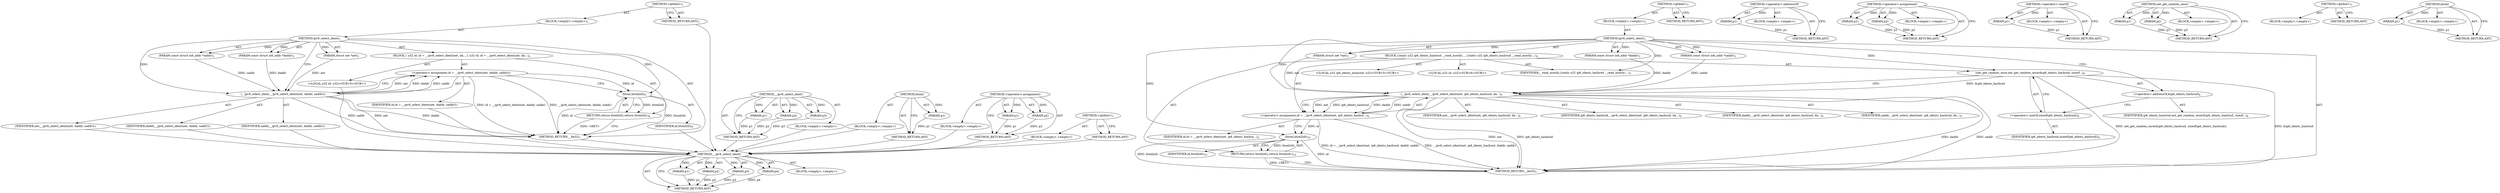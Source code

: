 digraph "&lt;global&gt;" {
vulnerable_72 [label=<(METHOD,__ipv6_select_ident)>];
vulnerable_73 [label=<(PARAM,p1)>];
vulnerable_74 [label=<(PARAM,p2)>];
vulnerable_75 [label=<(PARAM,p3)>];
vulnerable_76 [label=<(PARAM,p4)>];
vulnerable_77 [label=<(BLOCK,&lt;empty&gt;,&lt;empty&gt;)>];
vulnerable_78 [label=<(METHOD_RETURN,ANY)>];
vulnerable_6 [label=<(METHOD,&lt;global&gt;)<SUB>1</SUB>>];
vulnerable_7 [label=<(BLOCK,&lt;empty&gt;,&lt;empty&gt;)<SUB>1</SUB>>];
vulnerable_8 [label=<(METHOD,ipv6_select_ident)<SUB>1</SUB>>];
vulnerable_9 [label=<(PARAM,struct net *net)<SUB>1</SUB>>];
vulnerable_10 [label=<(PARAM,const struct in6_addr *daddr)<SUB>2</SUB>>];
vulnerable_11 [label=<(PARAM,const struct in6_addr *saddr)<SUB>3</SUB>>];
vulnerable_12 [label=<(BLOCK,{
	static u32 ip6_idents_hashrnd __read_mostly;...,{
	static u32 ip6_idents_hashrnd __read_mostly;...)<SUB>4</SUB>>];
vulnerable_13 [label="<(LOCAL,u32 ip6_idents_hashrnd: u32)<SUB>5</SUB>>"];
vulnerable_14 [label=<(IDENTIFIER,__read_mostly,{
	static u32 ip6_idents_hashrnd __read_mostly;...)<SUB>5</SUB>>];
vulnerable_15 [label="<(LOCAL,u32 id: u32)<SUB>6</SUB>>"];
vulnerable_16 [label=<(net_get_random_once,net_get_random_once(&amp;ip6_idents_hashrnd, sizeof...)<SUB>8</SUB>>];
vulnerable_17 [label=<(&lt;operator&gt;.addressOf,&amp;ip6_idents_hashrnd)<SUB>8</SUB>>];
vulnerable_18 [label=<(IDENTIFIER,ip6_idents_hashrnd,net_get_random_once(&amp;ip6_idents_hashrnd, sizeof...)<SUB>8</SUB>>];
vulnerable_19 [label=<(&lt;operator&gt;.sizeOf,sizeof(ip6_idents_hashrnd))<SUB>8</SUB>>];
vulnerable_20 [label=<(IDENTIFIER,ip6_idents_hashrnd,sizeof(ip6_idents_hashrnd))<SUB>8</SUB>>];
vulnerable_21 [label=<(&lt;operator&gt;.assignment,id = __ipv6_select_ident(net, ip6_idents_hashrn...)<SUB>9</SUB>>];
vulnerable_22 [label=<(IDENTIFIER,id,id = __ipv6_select_ident(net, ip6_idents_hashrn...)<SUB>9</SUB>>];
vulnerable_23 [label=<(__ipv6_select_ident,__ipv6_select_ident(net, ip6_idents_hashrnd, da...)<SUB>9</SUB>>];
vulnerable_24 [label=<(IDENTIFIER,net,__ipv6_select_ident(net, ip6_idents_hashrnd, da...)<SUB>9</SUB>>];
vulnerable_25 [label=<(IDENTIFIER,ip6_idents_hashrnd,__ipv6_select_ident(net, ip6_idents_hashrnd, da...)<SUB>9</SUB>>];
vulnerable_26 [label=<(IDENTIFIER,daddr,__ipv6_select_ident(net, ip6_idents_hashrnd, da...)<SUB>9</SUB>>];
vulnerable_27 [label=<(IDENTIFIER,saddr,__ipv6_select_ident(net, ip6_idents_hashrnd, da...)<SUB>9</SUB>>];
vulnerable_28 [label=<(RETURN,return htonl(id);,return htonl(id);)<SUB>10</SUB>>];
vulnerable_29 [label=<(htonl,htonl(id))<SUB>10</SUB>>];
vulnerable_30 [label=<(IDENTIFIER,id,htonl(id))<SUB>10</SUB>>];
vulnerable_31 [label=<(METHOD_RETURN,__be32)<SUB>1</SUB>>];
vulnerable_33 [label=<(METHOD_RETURN,ANY)<SUB>1</SUB>>];
vulnerable_59 [label=<(METHOD,&lt;operator&gt;.addressOf)>];
vulnerable_60 [label=<(PARAM,p1)>];
vulnerable_61 [label=<(BLOCK,&lt;empty&gt;,&lt;empty&gt;)>];
vulnerable_62 [label=<(METHOD_RETURN,ANY)>];
vulnerable_67 [label=<(METHOD,&lt;operator&gt;.assignment)>];
vulnerable_68 [label=<(PARAM,p1)>];
vulnerable_69 [label=<(PARAM,p2)>];
vulnerable_70 [label=<(BLOCK,&lt;empty&gt;,&lt;empty&gt;)>];
vulnerable_71 [label=<(METHOD_RETURN,ANY)>];
vulnerable_63 [label=<(METHOD,&lt;operator&gt;.sizeOf)>];
vulnerable_64 [label=<(PARAM,p1)>];
vulnerable_65 [label=<(BLOCK,&lt;empty&gt;,&lt;empty&gt;)>];
vulnerable_66 [label=<(METHOD_RETURN,ANY)>];
vulnerable_54 [label=<(METHOD,net_get_random_once)>];
vulnerable_55 [label=<(PARAM,p1)>];
vulnerable_56 [label=<(PARAM,p2)>];
vulnerable_57 [label=<(BLOCK,&lt;empty&gt;,&lt;empty&gt;)>];
vulnerable_58 [label=<(METHOD_RETURN,ANY)>];
vulnerable_48 [label=<(METHOD,&lt;global&gt;)<SUB>1</SUB>>];
vulnerable_49 [label=<(BLOCK,&lt;empty&gt;,&lt;empty&gt;)>];
vulnerable_50 [label=<(METHOD_RETURN,ANY)>];
vulnerable_79 [label=<(METHOD,htonl)>];
vulnerable_80 [label=<(PARAM,p1)>];
vulnerable_81 [label=<(BLOCK,&lt;empty&gt;,&lt;empty&gt;)>];
vulnerable_82 [label=<(METHOD_RETURN,ANY)>];
fixed_6 [label=<(METHOD,&lt;global&gt;)<SUB>1</SUB>>];
fixed_7 [label=<(BLOCK,&lt;empty&gt;,&lt;empty&gt;)<SUB>1</SUB>>];
fixed_8 [label=<(METHOD,ipv6_select_ident)<SUB>1</SUB>>];
fixed_9 [label=<(PARAM,struct net *net)<SUB>1</SUB>>];
fixed_10 [label=<(PARAM,const struct in6_addr *daddr)<SUB>2</SUB>>];
fixed_11 [label=<(PARAM,const struct in6_addr *saddr)<SUB>3</SUB>>];
fixed_12 [label=<(BLOCK,{
 	u32 id;
 
	id = __ipv6_select_ident(net, da...,{
 	u32 id;
 
	id = __ipv6_select_ident(net, da...)<SUB>4</SUB>>];
fixed_13 [label="<(LOCAL,u32 id: u32)<SUB>5</SUB>>"];
fixed_14 [label=<(&lt;operator&gt;.assignment,id = __ipv6_select_ident(net, daddr, saddr))<SUB>7</SUB>>];
fixed_15 [label=<(IDENTIFIER,id,id = __ipv6_select_ident(net, daddr, saddr))<SUB>7</SUB>>];
fixed_16 [label=<(__ipv6_select_ident,__ipv6_select_ident(net, daddr, saddr))<SUB>7</SUB>>];
fixed_17 [label=<(IDENTIFIER,net,__ipv6_select_ident(net, daddr, saddr))<SUB>7</SUB>>];
fixed_18 [label=<(IDENTIFIER,daddr,__ipv6_select_ident(net, daddr, saddr))<SUB>7</SUB>>];
fixed_19 [label=<(IDENTIFIER,saddr,__ipv6_select_ident(net, daddr, saddr))<SUB>7</SUB>>];
fixed_20 [label=<(RETURN,return htonl(id);,return htonl(id);)<SUB>8</SUB>>];
fixed_21 [label=<(htonl,htonl(id))<SUB>8</SUB>>];
fixed_22 [label=<(IDENTIFIER,id,htonl(id))<SUB>8</SUB>>];
fixed_23 [label=<(METHOD_RETURN,__be32)<SUB>1</SUB>>];
fixed_25 [label=<(METHOD_RETURN,ANY)<SUB>1</SUB>>];
fixed_51 [label=<(METHOD,__ipv6_select_ident)>];
fixed_52 [label=<(PARAM,p1)>];
fixed_53 [label=<(PARAM,p2)>];
fixed_54 [label=<(PARAM,p3)>];
fixed_55 [label=<(BLOCK,&lt;empty&gt;,&lt;empty&gt;)>];
fixed_56 [label=<(METHOD_RETURN,ANY)>];
fixed_57 [label=<(METHOD,htonl)>];
fixed_58 [label=<(PARAM,p1)>];
fixed_59 [label=<(BLOCK,&lt;empty&gt;,&lt;empty&gt;)>];
fixed_60 [label=<(METHOD_RETURN,ANY)>];
fixed_46 [label=<(METHOD,&lt;operator&gt;.assignment)>];
fixed_47 [label=<(PARAM,p1)>];
fixed_48 [label=<(PARAM,p2)>];
fixed_49 [label=<(BLOCK,&lt;empty&gt;,&lt;empty&gt;)>];
fixed_50 [label=<(METHOD_RETURN,ANY)>];
fixed_40 [label=<(METHOD,&lt;global&gt;)<SUB>1</SUB>>];
fixed_41 [label=<(BLOCK,&lt;empty&gt;,&lt;empty&gt;)>];
fixed_42 [label=<(METHOD_RETURN,ANY)>];
vulnerable_72 -> vulnerable_73  [key=0, label="AST: "];
vulnerable_72 -> vulnerable_73  [key=1, label="DDG: "];
vulnerable_72 -> vulnerable_77  [key=0, label="AST: "];
vulnerable_72 -> vulnerable_74  [key=0, label="AST: "];
vulnerable_72 -> vulnerable_74  [key=1, label="DDG: "];
vulnerable_72 -> vulnerable_78  [key=0, label="AST: "];
vulnerable_72 -> vulnerable_78  [key=1, label="CFG: "];
vulnerable_72 -> vulnerable_75  [key=0, label="AST: "];
vulnerable_72 -> vulnerable_75  [key=1, label="DDG: "];
vulnerable_72 -> vulnerable_76  [key=0, label="AST: "];
vulnerable_72 -> vulnerable_76  [key=1, label="DDG: "];
vulnerable_73 -> vulnerable_78  [key=0, label="DDG: p1"];
vulnerable_74 -> vulnerable_78  [key=0, label="DDG: p2"];
vulnerable_75 -> vulnerable_78  [key=0, label="DDG: p3"];
vulnerable_76 -> vulnerable_78  [key=0, label="DDG: p4"];
vulnerable_6 -> vulnerable_7  [key=0, label="AST: "];
vulnerable_6 -> vulnerable_33  [key=0, label="AST: "];
vulnerable_6 -> vulnerable_33  [key=1, label="CFG: "];
vulnerable_7 -> vulnerable_8  [key=0, label="AST: "];
vulnerable_8 -> vulnerable_9  [key=0, label="AST: "];
vulnerable_8 -> vulnerable_9  [key=1, label="DDG: "];
vulnerable_8 -> vulnerable_10  [key=0, label="AST: "];
vulnerable_8 -> vulnerable_10  [key=1, label="DDG: "];
vulnerable_8 -> vulnerable_11  [key=0, label="AST: "];
vulnerable_8 -> vulnerable_11  [key=1, label="DDG: "];
vulnerable_8 -> vulnerable_12  [key=0, label="AST: "];
vulnerable_8 -> vulnerable_31  [key=0, label="AST: "];
vulnerable_8 -> vulnerable_17  [key=0, label="CFG: "];
vulnerable_8 -> vulnerable_14  [key=0, label="DDG: "];
vulnerable_8 -> vulnerable_16  [key=0, label="DDG: "];
vulnerable_8 -> vulnerable_23  [key=0, label="DDG: "];
vulnerable_8 -> vulnerable_29  [key=0, label="DDG: "];
vulnerable_9 -> vulnerable_23  [key=0, label="DDG: net"];
vulnerable_10 -> vulnerable_23  [key=0, label="DDG: daddr"];
vulnerable_11 -> vulnerable_23  [key=0, label="DDG: saddr"];
vulnerable_12 -> vulnerable_13  [key=0, label="AST: "];
vulnerable_12 -> vulnerable_14  [key=0, label="AST: "];
vulnerable_12 -> vulnerable_15  [key=0, label="AST: "];
vulnerable_12 -> vulnerable_16  [key=0, label="AST: "];
vulnerable_12 -> vulnerable_21  [key=0, label="AST: "];
vulnerable_12 -> vulnerable_28  [key=0, label="AST: "];
vulnerable_16 -> vulnerable_17  [key=0, label="AST: "];
vulnerable_16 -> vulnerable_19  [key=0, label="AST: "];
vulnerable_16 -> vulnerable_23  [key=0, label="CFG: "];
vulnerable_16 -> vulnerable_23  [key=1, label="DDG: &amp;ip6_idents_hashrnd"];
vulnerable_16 -> vulnerable_31  [key=0, label="DDG: &amp;ip6_idents_hashrnd"];
vulnerable_16 -> vulnerable_31  [key=1, label="DDG: net_get_random_once(&amp;ip6_idents_hashrnd, sizeof(ip6_idents_hashrnd))"];
vulnerable_17 -> vulnerable_18  [key=0, label="AST: "];
vulnerable_17 -> vulnerable_19  [key=0, label="CFG: "];
vulnerable_19 -> vulnerable_20  [key=0, label="AST: "];
vulnerable_19 -> vulnerable_16  [key=0, label="CFG: "];
vulnerable_21 -> vulnerable_22  [key=0, label="AST: "];
vulnerable_21 -> vulnerable_23  [key=0, label="AST: "];
vulnerable_21 -> vulnerable_29  [key=0, label="CFG: "];
vulnerable_21 -> vulnerable_29  [key=1, label="DDG: id"];
vulnerable_21 -> vulnerable_31  [key=0, label="DDG: __ipv6_select_ident(net, ip6_idents_hashrnd, daddr, saddr)"];
vulnerable_21 -> vulnerable_31  [key=1, label="DDG: id = __ipv6_select_ident(net, ip6_idents_hashrnd, daddr, saddr)"];
vulnerable_23 -> vulnerable_24  [key=0, label="AST: "];
vulnerable_23 -> vulnerable_25  [key=0, label="AST: "];
vulnerable_23 -> vulnerable_26  [key=0, label="AST: "];
vulnerable_23 -> vulnerable_27  [key=0, label="AST: "];
vulnerable_23 -> vulnerable_21  [key=0, label="CFG: "];
vulnerable_23 -> vulnerable_21  [key=1, label="DDG: net"];
vulnerable_23 -> vulnerable_21  [key=2, label="DDG: ip6_idents_hashrnd"];
vulnerable_23 -> vulnerable_21  [key=3, label="DDG: daddr"];
vulnerable_23 -> vulnerable_21  [key=4, label="DDG: saddr"];
vulnerable_23 -> vulnerable_31  [key=0, label="DDG: net"];
vulnerable_23 -> vulnerable_31  [key=1, label="DDG: ip6_idents_hashrnd"];
vulnerable_23 -> vulnerable_31  [key=2, label="DDG: daddr"];
vulnerable_23 -> vulnerable_31  [key=3, label="DDG: saddr"];
vulnerable_28 -> vulnerable_29  [key=0, label="AST: "];
vulnerable_28 -> vulnerable_31  [key=0, label="CFG: "];
vulnerable_28 -> vulnerable_31  [key=1, label="DDG: &lt;RET&gt;"];
vulnerable_29 -> vulnerable_30  [key=0, label="AST: "];
vulnerable_29 -> vulnerable_28  [key=0, label="CFG: "];
vulnerable_29 -> vulnerable_28  [key=1, label="DDG: htonl(id)"];
vulnerable_29 -> vulnerable_31  [key=0, label="DDG: id"];
vulnerable_29 -> vulnerable_31  [key=1, label="DDG: htonl(id)"];
vulnerable_59 -> vulnerable_60  [key=0, label="AST: "];
vulnerable_59 -> vulnerable_60  [key=1, label="DDG: "];
vulnerable_59 -> vulnerable_61  [key=0, label="AST: "];
vulnerable_59 -> vulnerable_62  [key=0, label="AST: "];
vulnerable_59 -> vulnerable_62  [key=1, label="CFG: "];
vulnerable_60 -> vulnerable_62  [key=0, label="DDG: p1"];
vulnerable_67 -> vulnerable_68  [key=0, label="AST: "];
vulnerable_67 -> vulnerable_68  [key=1, label="DDG: "];
vulnerable_67 -> vulnerable_70  [key=0, label="AST: "];
vulnerable_67 -> vulnerable_69  [key=0, label="AST: "];
vulnerable_67 -> vulnerable_69  [key=1, label="DDG: "];
vulnerable_67 -> vulnerable_71  [key=0, label="AST: "];
vulnerable_67 -> vulnerable_71  [key=1, label="CFG: "];
vulnerable_68 -> vulnerable_71  [key=0, label="DDG: p1"];
vulnerable_69 -> vulnerable_71  [key=0, label="DDG: p2"];
vulnerable_63 -> vulnerable_64  [key=0, label="AST: "];
vulnerable_63 -> vulnerable_64  [key=1, label="DDG: "];
vulnerable_63 -> vulnerable_65  [key=0, label="AST: "];
vulnerable_63 -> vulnerable_66  [key=0, label="AST: "];
vulnerable_63 -> vulnerable_66  [key=1, label="CFG: "];
vulnerable_64 -> vulnerable_66  [key=0, label="DDG: p1"];
vulnerable_54 -> vulnerable_55  [key=0, label="AST: "];
vulnerable_54 -> vulnerable_55  [key=1, label="DDG: "];
vulnerable_54 -> vulnerable_57  [key=0, label="AST: "];
vulnerable_54 -> vulnerable_56  [key=0, label="AST: "];
vulnerable_54 -> vulnerable_56  [key=1, label="DDG: "];
vulnerable_54 -> vulnerable_58  [key=0, label="AST: "];
vulnerable_54 -> vulnerable_58  [key=1, label="CFG: "];
vulnerable_55 -> vulnerable_58  [key=0, label="DDG: p1"];
vulnerable_56 -> vulnerable_58  [key=0, label="DDG: p2"];
vulnerable_48 -> vulnerable_49  [key=0, label="AST: "];
vulnerable_48 -> vulnerable_50  [key=0, label="AST: "];
vulnerable_48 -> vulnerable_50  [key=1, label="CFG: "];
vulnerable_79 -> vulnerable_80  [key=0, label="AST: "];
vulnerable_79 -> vulnerable_80  [key=1, label="DDG: "];
vulnerable_79 -> vulnerable_81  [key=0, label="AST: "];
vulnerable_79 -> vulnerable_82  [key=0, label="AST: "];
vulnerable_79 -> vulnerable_82  [key=1, label="CFG: "];
vulnerable_80 -> vulnerable_82  [key=0, label="DDG: p1"];
fixed_6 -> fixed_7  [key=0, label="AST: "];
fixed_6 -> fixed_25  [key=0, label="AST: "];
fixed_6 -> fixed_25  [key=1, label="CFG: "];
fixed_7 -> fixed_8  [key=0, label="AST: "];
fixed_8 -> fixed_9  [key=0, label="AST: "];
fixed_8 -> fixed_9  [key=1, label="DDG: "];
fixed_8 -> fixed_10  [key=0, label="AST: "];
fixed_8 -> fixed_10  [key=1, label="DDG: "];
fixed_8 -> fixed_11  [key=0, label="AST: "];
fixed_8 -> fixed_11  [key=1, label="DDG: "];
fixed_8 -> fixed_12  [key=0, label="AST: "];
fixed_8 -> fixed_23  [key=0, label="AST: "];
fixed_8 -> fixed_16  [key=0, label="CFG: "];
fixed_8 -> fixed_16  [key=1, label="DDG: "];
fixed_8 -> fixed_21  [key=0, label="DDG: "];
fixed_9 -> fixed_16  [key=0, label="DDG: net"];
fixed_10 -> fixed_16  [key=0, label="DDG: daddr"];
fixed_11 -> fixed_16  [key=0, label="DDG: saddr"];
fixed_12 -> fixed_13  [key=0, label="AST: "];
fixed_12 -> fixed_14  [key=0, label="AST: "];
fixed_12 -> fixed_20  [key=0, label="AST: "];
fixed_13 -> vulnerable_72  [key=0];
fixed_14 -> fixed_15  [key=0, label="AST: "];
fixed_14 -> fixed_16  [key=0, label="AST: "];
fixed_14 -> fixed_21  [key=0, label="CFG: "];
fixed_14 -> fixed_21  [key=1, label="DDG: id"];
fixed_14 -> fixed_23  [key=0, label="DDG: __ipv6_select_ident(net, daddr, saddr)"];
fixed_14 -> fixed_23  [key=1, label="DDG: id = __ipv6_select_ident(net, daddr, saddr)"];
fixed_15 -> vulnerable_72  [key=0];
fixed_16 -> fixed_17  [key=0, label="AST: "];
fixed_16 -> fixed_18  [key=0, label="AST: "];
fixed_16 -> fixed_19  [key=0, label="AST: "];
fixed_16 -> fixed_14  [key=0, label="CFG: "];
fixed_16 -> fixed_14  [key=1, label="DDG: net"];
fixed_16 -> fixed_14  [key=2, label="DDG: daddr"];
fixed_16 -> fixed_14  [key=3, label="DDG: saddr"];
fixed_16 -> fixed_23  [key=0, label="DDG: net"];
fixed_16 -> fixed_23  [key=1, label="DDG: daddr"];
fixed_16 -> fixed_23  [key=2, label="DDG: saddr"];
fixed_17 -> vulnerable_72  [key=0];
fixed_18 -> vulnerable_72  [key=0];
fixed_19 -> vulnerable_72  [key=0];
fixed_20 -> fixed_21  [key=0, label="AST: "];
fixed_20 -> fixed_23  [key=0, label="CFG: "];
fixed_20 -> fixed_23  [key=1, label="DDG: &lt;RET&gt;"];
fixed_21 -> fixed_22  [key=0, label="AST: "];
fixed_21 -> fixed_20  [key=0, label="CFG: "];
fixed_21 -> fixed_20  [key=1, label="DDG: htonl(id)"];
fixed_21 -> fixed_23  [key=0, label="DDG: id"];
fixed_21 -> fixed_23  [key=1, label="DDG: htonl(id)"];
fixed_22 -> vulnerable_72  [key=0];
fixed_23 -> vulnerable_72  [key=0];
fixed_25 -> vulnerable_72  [key=0];
fixed_51 -> fixed_52  [key=0, label="AST: "];
fixed_51 -> fixed_52  [key=1, label="DDG: "];
fixed_51 -> fixed_55  [key=0, label="AST: "];
fixed_51 -> fixed_53  [key=0, label="AST: "];
fixed_51 -> fixed_53  [key=1, label="DDG: "];
fixed_51 -> fixed_56  [key=0, label="AST: "];
fixed_51 -> fixed_56  [key=1, label="CFG: "];
fixed_51 -> fixed_54  [key=0, label="AST: "];
fixed_51 -> fixed_54  [key=1, label="DDG: "];
fixed_52 -> fixed_56  [key=0, label="DDG: p1"];
fixed_53 -> fixed_56  [key=0, label="DDG: p2"];
fixed_54 -> fixed_56  [key=0, label="DDG: p3"];
fixed_55 -> vulnerable_72  [key=0];
fixed_56 -> vulnerable_72  [key=0];
fixed_57 -> fixed_58  [key=0, label="AST: "];
fixed_57 -> fixed_58  [key=1, label="DDG: "];
fixed_57 -> fixed_59  [key=0, label="AST: "];
fixed_57 -> fixed_60  [key=0, label="AST: "];
fixed_57 -> fixed_60  [key=1, label="CFG: "];
fixed_58 -> fixed_60  [key=0, label="DDG: p1"];
fixed_59 -> vulnerable_72  [key=0];
fixed_60 -> vulnerable_72  [key=0];
fixed_46 -> fixed_47  [key=0, label="AST: "];
fixed_46 -> fixed_47  [key=1, label="DDG: "];
fixed_46 -> fixed_49  [key=0, label="AST: "];
fixed_46 -> fixed_48  [key=0, label="AST: "];
fixed_46 -> fixed_48  [key=1, label="DDG: "];
fixed_46 -> fixed_50  [key=0, label="AST: "];
fixed_46 -> fixed_50  [key=1, label="CFG: "];
fixed_47 -> fixed_50  [key=0, label="DDG: p1"];
fixed_48 -> fixed_50  [key=0, label="DDG: p2"];
fixed_49 -> vulnerable_72  [key=0];
fixed_50 -> vulnerable_72  [key=0];
fixed_40 -> fixed_41  [key=0, label="AST: "];
fixed_40 -> fixed_42  [key=0, label="AST: "];
fixed_40 -> fixed_42  [key=1, label="CFG: "];
fixed_41 -> vulnerable_72  [key=0];
fixed_42 -> vulnerable_72  [key=0];
}
